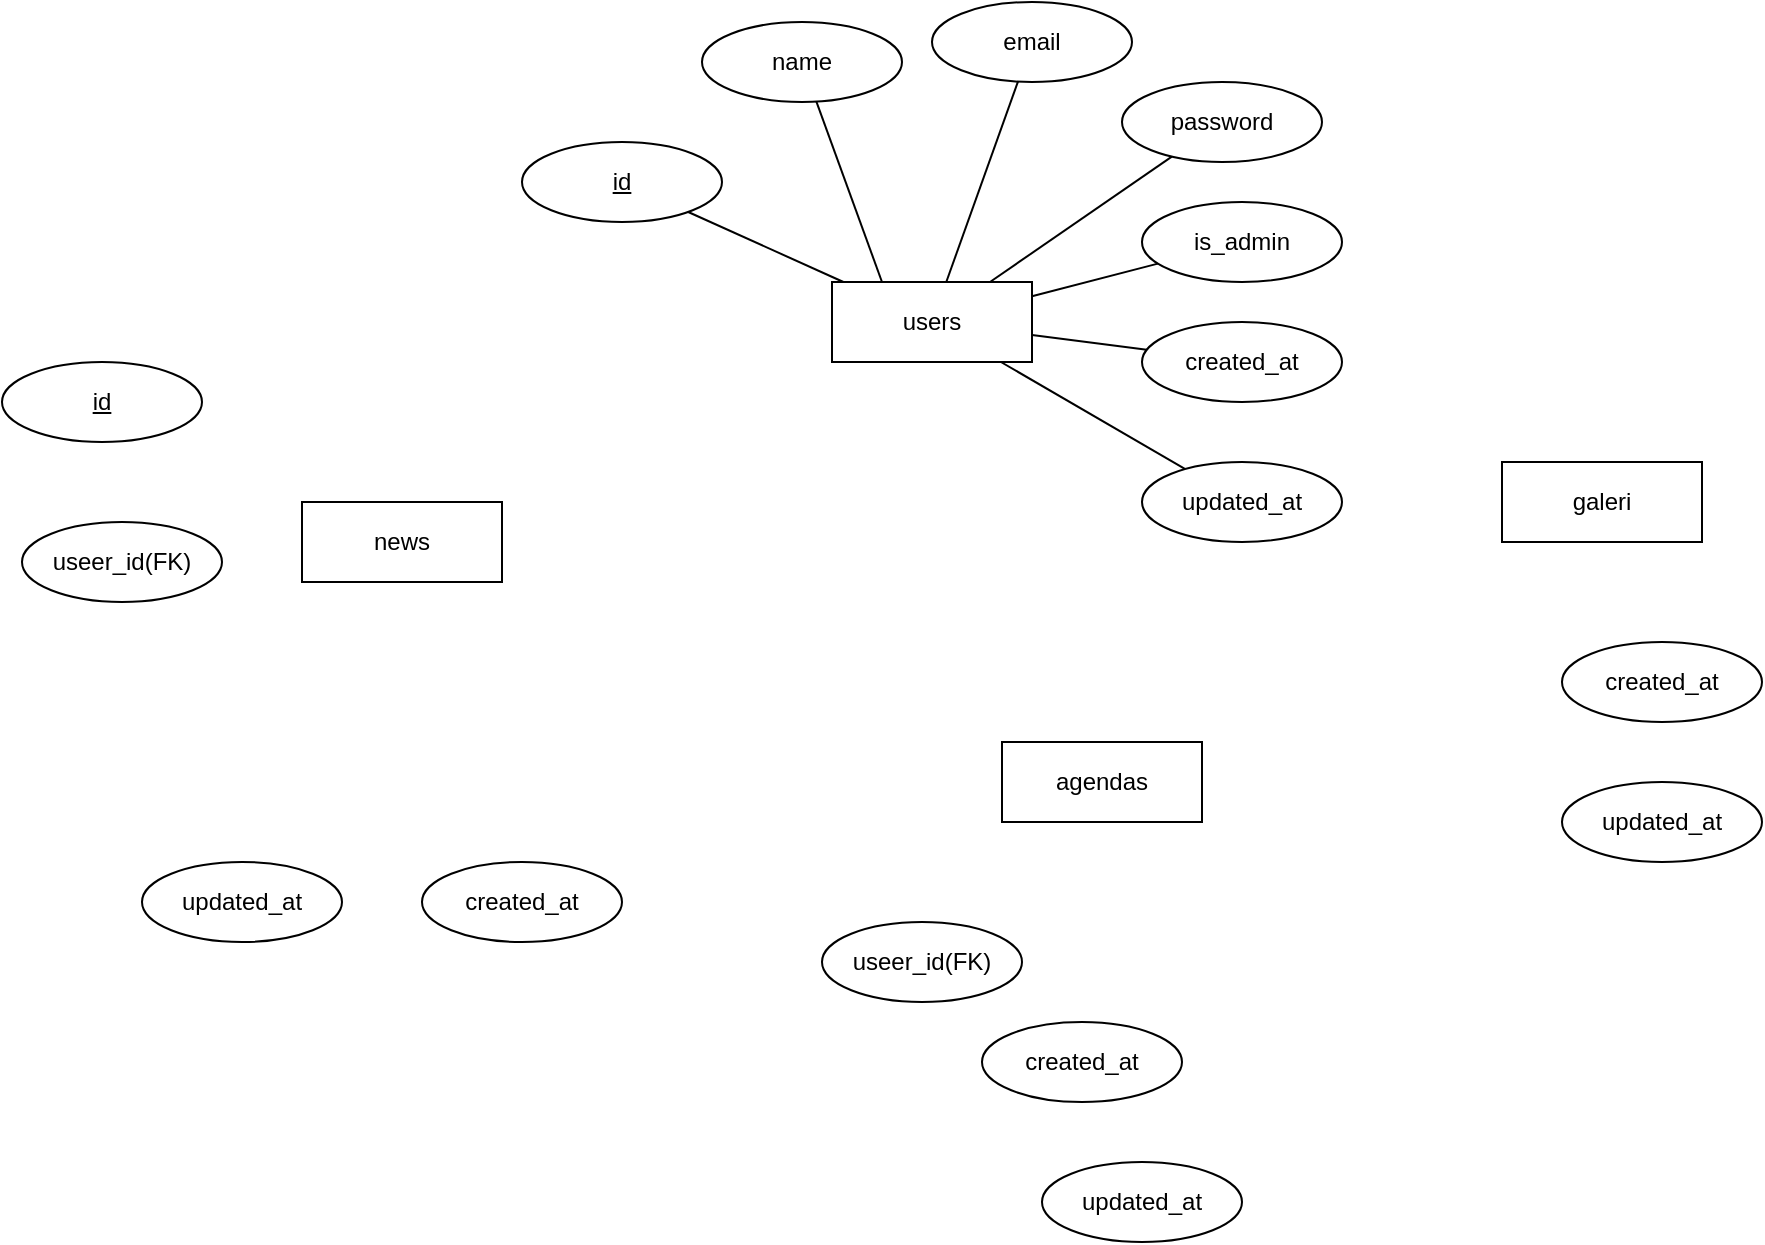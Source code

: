 <mxfile>
    <diagram id="invqWTWLtZDL52FzsDrU" name="erd">
        <mxGraphModel dx="1783" dy="683" grid="1" gridSize="10" guides="1" tooltips="1" connect="1" arrows="1" fold="1" page="1" pageScale="1" pageWidth="850" pageHeight="1100" math="0" shadow="0">
            <root>
                <mxCell id="0"/>
                <mxCell id="1" parent="0"/>
                <mxCell id="jHz2LKIwXYveBaCEfZe9-1" value="users" style="whiteSpace=wrap;html=1;align=center;" vertex="1" parent="1">
                    <mxGeometry x="375" y="290" width="100" height="40" as="geometry"/>
                </mxCell>
                <mxCell id="jHz2LKIwXYveBaCEfZe9-11" style="edgeStyle=none;html=1;endArrow=none;endFill=0;" edge="1" parent="1" source="jHz2LKIwXYveBaCEfZe9-2" target="jHz2LKIwXYveBaCEfZe9-1">
                    <mxGeometry relative="1" as="geometry"/>
                </mxCell>
                <mxCell id="jHz2LKIwXYveBaCEfZe9-2" value="id" style="ellipse;whiteSpace=wrap;html=1;align=center;fontStyle=4;" vertex="1" parent="1">
                    <mxGeometry x="220" y="220" width="100" height="40" as="geometry"/>
                </mxCell>
                <mxCell id="jHz2LKIwXYveBaCEfZe9-12" style="edgeStyle=none;html=1;entryX=0.25;entryY=0;entryDx=0;entryDy=0;endArrow=none;endFill=0;" edge="1" parent="1" source="jHz2LKIwXYveBaCEfZe9-4" target="jHz2LKIwXYveBaCEfZe9-1">
                    <mxGeometry relative="1" as="geometry"/>
                </mxCell>
                <mxCell id="jHz2LKIwXYveBaCEfZe9-4" value="name" style="ellipse;whiteSpace=wrap;html=1;align=center;" vertex="1" parent="1">
                    <mxGeometry x="310" y="160" width="100" height="40" as="geometry"/>
                </mxCell>
                <mxCell id="jHz2LKIwXYveBaCEfZe9-13" style="edgeStyle=none;html=1;endArrow=none;endFill=0;" edge="1" parent="1" source="jHz2LKIwXYveBaCEfZe9-5" target="jHz2LKIwXYveBaCEfZe9-1">
                    <mxGeometry relative="1" as="geometry"/>
                </mxCell>
                <mxCell id="jHz2LKIwXYveBaCEfZe9-5" value="email" style="ellipse;whiteSpace=wrap;html=1;align=center;" vertex="1" parent="1">
                    <mxGeometry x="425" y="150" width="100" height="40" as="geometry"/>
                </mxCell>
                <mxCell id="jHz2LKIwXYveBaCEfZe9-14" style="edgeStyle=none;html=1;endArrow=none;endFill=0;" edge="1" parent="1" source="jHz2LKIwXYveBaCEfZe9-6" target="jHz2LKIwXYveBaCEfZe9-1">
                    <mxGeometry relative="1" as="geometry"/>
                </mxCell>
                <mxCell id="jHz2LKIwXYveBaCEfZe9-6" value="password" style="ellipse;whiteSpace=wrap;html=1;align=center;" vertex="1" parent="1">
                    <mxGeometry x="520" y="190" width="100" height="40" as="geometry"/>
                </mxCell>
                <mxCell id="jHz2LKIwXYveBaCEfZe9-15" style="edgeStyle=none;html=1;endArrow=none;endFill=0;" edge="1" parent="1" source="jHz2LKIwXYveBaCEfZe9-7" target="jHz2LKIwXYveBaCEfZe9-1">
                    <mxGeometry relative="1" as="geometry"/>
                </mxCell>
                <mxCell id="jHz2LKIwXYveBaCEfZe9-7" value="is_admin" style="ellipse;whiteSpace=wrap;html=1;align=center;" vertex="1" parent="1">
                    <mxGeometry x="530" y="250" width="100" height="40" as="geometry"/>
                </mxCell>
                <mxCell id="jHz2LKIwXYveBaCEfZe9-16" style="edgeStyle=none;html=1;endArrow=none;endFill=0;" edge="1" parent="1" source="jHz2LKIwXYveBaCEfZe9-8" target="jHz2LKIwXYveBaCEfZe9-1">
                    <mxGeometry relative="1" as="geometry"/>
                </mxCell>
                <mxCell id="jHz2LKIwXYveBaCEfZe9-8" value="created_at" style="ellipse;whiteSpace=wrap;html=1;align=center;" vertex="1" parent="1">
                    <mxGeometry x="530" y="310" width="100" height="40" as="geometry"/>
                </mxCell>
                <mxCell id="jHz2LKIwXYveBaCEfZe9-17" style="edgeStyle=none;html=1;endArrow=none;endFill=0;" edge="1" parent="1" source="jHz2LKIwXYveBaCEfZe9-9" target="jHz2LKIwXYveBaCEfZe9-1">
                    <mxGeometry relative="1" as="geometry"/>
                </mxCell>
                <mxCell id="jHz2LKIwXYveBaCEfZe9-9" value="updated_at" style="ellipse;whiteSpace=wrap;html=1;align=center;" vertex="1" parent="1">
                    <mxGeometry x="530" y="380" width="100" height="40" as="geometry"/>
                </mxCell>
                <mxCell id="jHz2LKIwXYveBaCEfZe9-18" value="news" style="whiteSpace=wrap;html=1;align=center;" vertex="1" parent="1">
                    <mxGeometry x="110" y="400" width="100" height="40" as="geometry"/>
                </mxCell>
                <mxCell id="jHz2LKIwXYveBaCEfZe9-19" value="agendas" style="whiteSpace=wrap;html=1;align=center;" vertex="1" parent="1">
                    <mxGeometry x="460" y="520" width="100" height="40" as="geometry"/>
                </mxCell>
                <mxCell id="jHz2LKIwXYveBaCEfZe9-20" value="updated_at" style="ellipse;whiteSpace=wrap;html=1;align=center;" vertex="1" parent="1">
                    <mxGeometry x="30" y="580" width="100" height="40" as="geometry"/>
                </mxCell>
                <mxCell id="jHz2LKIwXYveBaCEfZe9-21" value="created_at" style="ellipse;whiteSpace=wrap;html=1;align=center;" vertex="1" parent="1">
                    <mxGeometry x="170" y="580" width="100" height="40" as="geometry"/>
                </mxCell>
                <mxCell id="jHz2LKIwXYveBaCEfZe9-23" value="updated_at" style="ellipse;whiteSpace=wrap;html=1;align=center;" vertex="1" parent="1">
                    <mxGeometry x="480" y="730" width="100" height="40" as="geometry"/>
                </mxCell>
                <mxCell id="jHz2LKIwXYveBaCEfZe9-24" value="created_at" style="ellipse;whiteSpace=wrap;html=1;align=center;" vertex="1" parent="1">
                    <mxGeometry x="450" y="660" width="100" height="40" as="geometry"/>
                </mxCell>
                <mxCell id="jHz2LKIwXYveBaCEfZe9-25" value="id" style="ellipse;whiteSpace=wrap;html=1;align=center;fontStyle=4;" vertex="1" parent="1">
                    <mxGeometry x="-40" y="330" width="100" height="40" as="geometry"/>
                </mxCell>
                <mxCell id="jHz2LKIwXYveBaCEfZe9-26" value="useer_id(FK)" style="ellipse;whiteSpace=wrap;html=1;align=center;" vertex="1" parent="1">
                    <mxGeometry x="-30" y="410" width="100" height="40" as="geometry"/>
                </mxCell>
                <mxCell id="jHz2LKIwXYveBaCEfZe9-28" value="useer_id(FK)" style="ellipse;whiteSpace=wrap;html=1;align=center;" vertex="1" parent="1">
                    <mxGeometry x="370" y="610" width="100" height="40" as="geometry"/>
                </mxCell>
                <mxCell id="jHz2LKIwXYveBaCEfZe9-29" value="galeri" style="whiteSpace=wrap;html=1;align=center;" vertex="1" parent="1">
                    <mxGeometry x="710" y="380" width="100" height="40" as="geometry"/>
                </mxCell>
                <mxCell id="jHz2LKIwXYveBaCEfZe9-30" value="created_at" style="ellipse;whiteSpace=wrap;html=1;align=center;" vertex="1" parent="1">
                    <mxGeometry x="740" y="470" width="100" height="40" as="geometry"/>
                </mxCell>
                <mxCell id="jHz2LKIwXYveBaCEfZe9-31" value="updated_at" style="ellipse;whiteSpace=wrap;html=1;align=center;" vertex="1" parent="1">
                    <mxGeometry x="740" y="540" width="100" height="40" as="geometry"/>
                </mxCell>
            </root>
        </mxGraphModel>
    </diagram>
    <diagram id="2fYibKPSpLpt57OZB-eR" name="activity-diagram">
        <mxGraphModel dx="543" dy="546" grid="1" gridSize="10" guides="1" tooltips="1" connect="1" arrows="1" fold="1" page="1" pageScale="1" pageWidth="850" pageHeight="1100" math="0" shadow="0">
            <root>
                <mxCell id="0"/>
                <mxCell id="1" parent="0"/>
            </root>
        </mxGraphModel>
    </diagram>
    <diagram id="jZwCMFn0VlZ58xtwUyS1" name="use-case">
        <mxGraphModel dx="1356" dy="993" grid="1" gridSize="10" guides="1" tooltips="1" connect="1" arrows="1" fold="1" page="1" pageScale="1" pageWidth="850" pageHeight="1100" math="0" shadow="0">
            <root>
                <mxCell id="0"/>
                <mxCell id="1" parent="0"/>
            </root>
        </mxGraphModel>
    </diagram>
</mxfile>